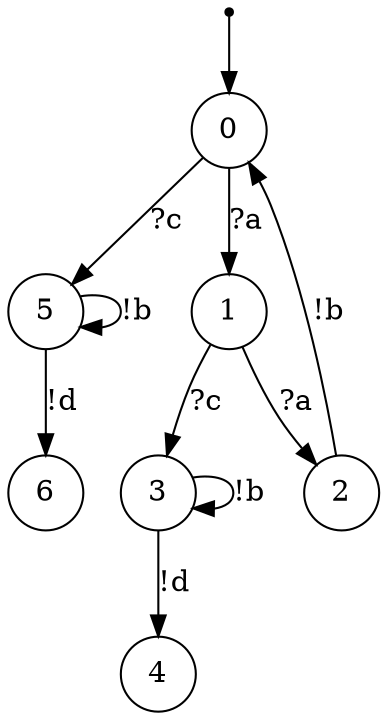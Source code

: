 digraph {
 node [shape=point] ENTRY
 node [shape=circle]
 ENTRY -> 0
0 -> 5 [label="?c"]
5 -> 6 [label="!d"]
5 -> 5 [label="!b"]
0 -> 1 [label="?a"]
1 -> 3 [label="?c"]
3 -> 4 [label="!d"]
3 -> 3 [label="!b"]
1 -> 2 [label="?a"]
2 -> 0 [label="!b"]
}